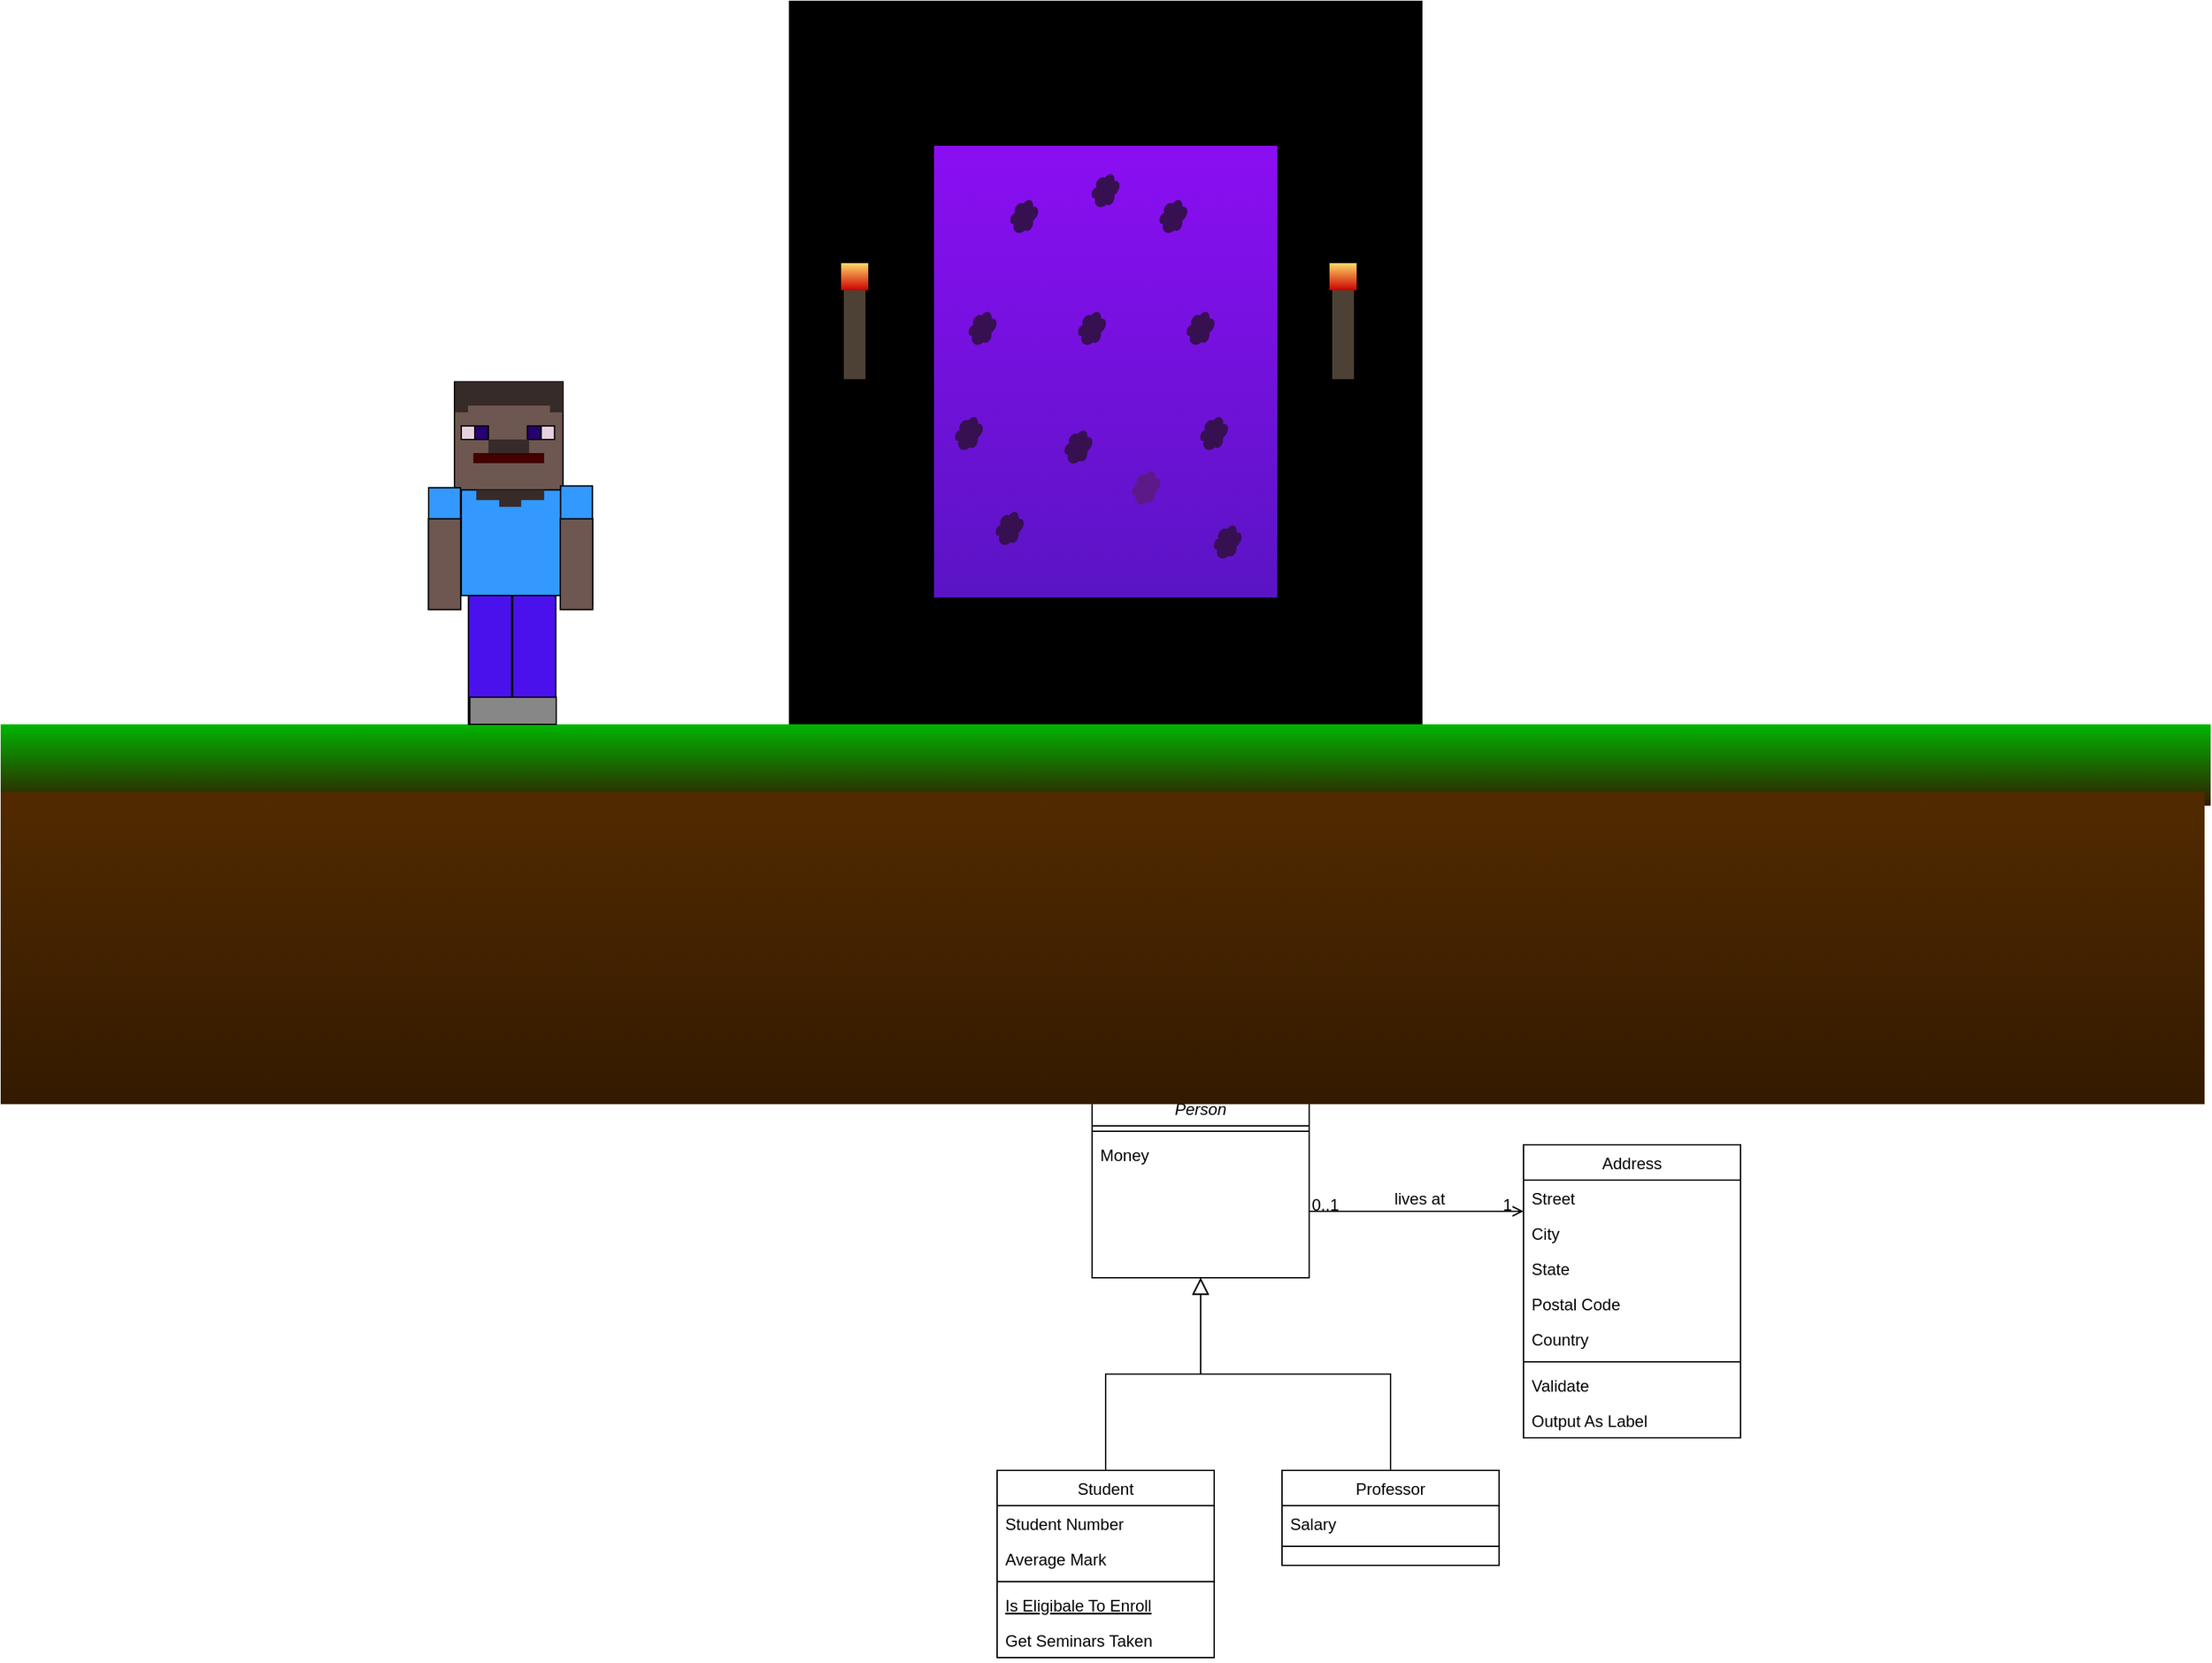 <mxfile version="13.8.8" type="github">
  <diagram id="C5RBs43oDa-KdzZeNtuy" name="Page-1">
    <mxGraphModel dx="2249" dy="1963" grid="1" gridSize="10" guides="1" tooltips="1" connect="1" arrows="1" fold="1" page="1" pageScale="1" pageWidth="827" pageHeight="1169" math="0" shadow="0">
      <root>
        <mxCell id="WIyWlLk6GJQsqaUBKTNV-0" />
        <mxCell id="WIyWlLk6GJQsqaUBKTNV-1" parent="WIyWlLk6GJQsqaUBKTNV-0" />
        <mxCell id="zkfFHV4jXpPFQw0GAbJ--0" value="Person" style="swimlane;fontStyle=2;align=center;verticalAlign=top;childLayout=stackLayout;horizontal=1;startSize=26;horizontalStack=0;resizeParent=1;resizeLast=0;collapsible=1;marginBottom=0;rounded=0;shadow=0;strokeWidth=1;" parent="WIyWlLk6GJQsqaUBKTNV-1" vertex="1">
          <mxGeometry x="190" y="80" width="160" height="138" as="geometry">
            <mxRectangle x="230" y="140" width="160" height="26" as="alternateBounds" />
          </mxGeometry>
        </mxCell>
        <mxCell id="zkfFHV4jXpPFQw0GAbJ--4" value="" style="line;html=1;strokeWidth=1;align=left;verticalAlign=middle;spacingTop=-1;spacingLeft=3;spacingRight=3;rotatable=0;labelPosition=right;points=[];portConstraint=eastwest;" parent="zkfFHV4jXpPFQw0GAbJ--0" vertex="1">
          <mxGeometry y="26" width="160" height="8" as="geometry" />
        </mxCell>
        <mxCell id="zkfFHV4jXpPFQw0GAbJ--5" value="Money" style="text;align=left;verticalAlign=top;spacingLeft=4;spacingRight=4;overflow=hidden;rotatable=0;points=[[0,0.5],[1,0.5]];portConstraint=eastwest;" parent="zkfFHV4jXpPFQw0GAbJ--0" vertex="1">
          <mxGeometry y="34" width="160" height="26" as="geometry" />
        </mxCell>
        <mxCell id="zkfFHV4jXpPFQw0GAbJ--6" value="Student" style="swimlane;fontStyle=0;align=center;verticalAlign=top;childLayout=stackLayout;horizontal=1;startSize=26;horizontalStack=0;resizeParent=1;resizeLast=0;collapsible=1;marginBottom=0;rounded=0;shadow=0;strokeWidth=1;" parent="WIyWlLk6GJQsqaUBKTNV-1" vertex="1">
          <mxGeometry x="120" y="360" width="160" height="138" as="geometry">
            <mxRectangle x="130" y="380" width="160" height="26" as="alternateBounds" />
          </mxGeometry>
        </mxCell>
        <mxCell id="zkfFHV4jXpPFQw0GAbJ--7" value="Student Number" style="text;align=left;verticalAlign=top;spacingLeft=4;spacingRight=4;overflow=hidden;rotatable=0;points=[[0,0.5],[1,0.5]];portConstraint=eastwest;" parent="zkfFHV4jXpPFQw0GAbJ--6" vertex="1">
          <mxGeometry y="26" width="160" height="26" as="geometry" />
        </mxCell>
        <mxCell id="zkfFHV4jXpPFQw0GAbJ--8" value="Average Mark" style="text;align=left;verticalAlign=top;spacingLeft=4;spacingRight=4;overflow=hidden;rotatable=0;points=[[0,0.5],[1,0.5]];portConstraint=eastwest;rounded=0;shadow=0;html=0;" parent="zkfFHV4jXpPFQw0GAbJ--6" vertex="1">
          <mxGeometry y="52" width="160" height="26" as="geometry" />
        </mxCell>
        <mxCell id="zkfFHV4jXpPFQw0GAbJ--9" value="" style="line;html=1;strokeWidth=1;align=left;verticalAlign=middle;spacingTop=-1;spacingLeft=3;spacingRight=3;rotatable=0;labelPosition=right;points=[];portConstraint=eastwest;" parent="zkfFHV4jXpPFQw0GAbJ--6" vertex="1">
          <mxGeometry y="78" width="160" height="8" as="geometry" />
        </mxCell>
        <mxCell id="zkfFHV4jXpPFQw0GAbJ--10" value="Is Eligibale To Enroll" style="text;align=left;verticalAlign=top;spacingLeft=4;spacingRight=4;overflow=hidden;rotatable=0;points=[[0,0.5],[1,0.5]];portConstraint=eastwest;fontStyle=4" parent="zkfFHV4jXpPFQw0GAbJ--6" vertex="1">
          <mxGeometry y="86" width="160" height="26" as="geometry" />
        </mxCell>
        <mxCell id="zkfFHV4jXpPFQw0GAbJ--11" value="Get Seminars Taken" style="text;align=left;verticalAlign=top;spacingLeft=4;spacingRight=4;overflow=hidden;rotatable=0;points=[[0,0.5],[1,0.5]];portConstraint=eastwest;" parent="zkfFHV4jXpPFQw0GAbJ--6" vertex="1">
          <mxGeometry y="112" width="160" height="26" as="geometry" />
        </mxCell>
        <mxCell id="zkfFHV4jXpPFQw0GAbJ--12" value="" style="endArrow=block;endSize=10;endFill=0;shadow=0;strokeWidth=1;rounded=0;edgeStyle=elbowEdgeStyle;elbow=vertical;" parent="WIyWlLk6GJQsqaUBKTNV-1" source="zkfFHV4jXpPFQw0GAbJ--6" target="zkfFHV4jXpPFQw0GAbJ--0" edge="1">
          <mxGeometry width="160" relative="1" as="geometry">
            <mxPoint x="200" y="203" as="sourcePoint" />
            <mxPoint x="200" y="203" as="targetPoint" />
          </mxGeometry>
        </mxCell>
        <mxCell id="zkfFHV4jXpPFQw0GAbJ--13" value="Professor" style="swimlane;fontStyle=0;align=center;verticalAlign=top;childLayout=stackLayout;horizontal=1;startSize=26;horizontalStack=0;resizeParent=1;resizeLast=0;collapsible=1;marginBottom=0;rounded=0;shadow=0;strokeWidth=1;" parent="WIyWlLk6GJQsqaUBKTNV-1" vertex="1">
          <mxGeometry x="330" y="360" width="160" height="70" as="geometry">
            <mxRectangle x="340" y="380" width="170" height="26" as="alternateBounds" />
          </mxGeometry>
        </mxCell>
        <mxCell id="zkfFHV4jXpPFQw0GAbJ--14" value="Salary" style="text;align=left;verticalAlign=top;spacingLeft=4;spacingRight=4;overflow=hidden;rotatable=0;points=[[0,0.5],[1,0.5]];portConstraint=eastwest;" parent="zkfFHV4jXpPFQw0GAbJ--13" vertex="1">
          <mxGeometry y="26" width="160" height="26" as="geometry" />
        </mxCell>
        <mxCell id="zkfFHV4jXpPFQw0GAbJ--15" value="" style="line;html=1;strokeWidth=1;align=left;verticalAlign=middle;spacingTop=-1;spacingLeft=3;spacingRight=3;rotatable=0;labelPosition=right;points=[];portConstraint=eastwest;" parent="zkfFHV4jXpPFQw0GAbJ--13" vertex="1">
          <mxGeometry y="52" width="160" height="8" as="geometry" />
        </mxCell>
        <mxCell id="zkfFHV4jXpPFQw0GAbJ--16" value="" style="endArrow=block;endSize=10;endFill=0;shadow=0;strokeWidth=1;rounded=0;edgeStyle=elbowEdgeStyle;elbow=vertical;" parent="WIyWlLk6GJQsqaUBKTNV-1" source="zkfFHV4jXpPFQw0GAbJ--13" target="zkfFHV4jXpPFQw0GAbJ--0" edge="1">
          <mxGeometry width="160" relative="1" as="geometry">
            <mxPoint x="210" y="373" as="sourcePoint" />
            <mxPoint x="310" y="271" as="targetPoint" />
          </mxGeometry>
        </mxCell>
        <mxCell id="zkfFHV4jXpPFQw0GAbJ--17" value="Address" style="swimlane;fontStyle=0;align=center;verticalAlign=top;childLayout=stackLayout;horizontal=1;startSize=26;horizontalStack=0;resizeParent=1;resizeLast=0;collapsible=1;marginBottom=0;rounded=0;shadow=0;strokeWidth=1;" parent="WIyWlLk6GJQsqaUBKTNV-1" vertex="1">
          <mxGeometry x="508" y="120" width="160" height="216" as="geometry">
            <mxRectangle x="550" y="140" width="160" height="26" as="alternateBounds" />
          </mxGeometry>
        </mxCell>
        <mxCell id="zkfFHV4jXpPFQw0GAbJ--18" value="Street" style="text;align=left;verticalAlign=top;spacingLeft=4;spacingRight=4;overflow=hidden;rotatable=0;points=[[0,0.5],[1,0.5]];portConstraint=eastwest;" parent="zkfFHV4jXpPFQw0GAbJ--17" vertex="1">
          <mxGeometry y="26" width="160" height="26" as="geometry" />
        </mxCell>
        <mxCell id="zkfFHV4jXpPFQw0GAbJ--19" value="City" style="text;align=left;verticalAlign=top;spacingLeft=4;spacingRight=4;overflow=hidden;rotatable=0;points=[[0,0.5],[1,0.5]];portConstraint=eastwest;rounded=0;shadow=0;html=0;" parent="zkfFHV4jXpPFQw0GAbJ--17" vertex="1">
          <mxGeometry y="52" width="160" height="26" as="geometry" />
        </mxCell>
        <mxCell id="zkfFHV4jXpPFQw0GAbJ--20" value="State" style="text;align=left;verticalAlign=top;spacingLeft=4;spacingRight=4;overflow=hidden;rotatable=0;points=[[0,0.5],[1,0.5]];portConstraint=eastwest;rounded=0;shadow=0;html=0;" parent="zkfFHV4jXpPFQw0GAbJ--17" vertex="1">
          <mxGeometry y="78" width="160" height="26" as="geometry" />
        </mxCell>
        <mxCell id="zkfFHV4jXpPFQw0GAbJ--21" value="Postal Code" style="text;align=left;verticalAlign=top;spacingLeft=4;spacingRight=4;overflow=hidden;rotatable=0;points=[[0,0.5],[1,0.5]];portConstraint=eastwest;rounded=0;shadow=0;html=0;" parent="zkfFHV4jXpPFQw0GAbJ--17" vertex="1">
          <mxGeometry y="104" width="160" height="26" as="geometry" />
        </mxCell>
        <mxCell id="zkfFHV4jXpPFQw0GAbJ--22" value="Country" style="text;align=left;verticalAlign=top;spacingLeft=4;spacingRight=4;overflow=hidden;rotatable=0;points=[[0,0.5],[1,0.5]];portConstraint=eastwest;rounded=0;shadow=0;html=0;" parent="zkfFHV4jXpPFQw0GAbJ--17" vertex="1">
          <mxGeometry y="130" width="160" height="26" as="geometry" />
        </mxCell>
        <mxCell id="zkfFHV4jXpPFQw0GAbJ--23" value="" style="line;html=1;strokeWidth=1;align=left;verticalAlign=middle;spacingTop=-1;spacingLeft=3;spacingRight=3;rotatable=0;labelPosition=right;points=[];portConstraint=eastwest;" parent="zkfFHV4jXpPFQw0GAbJ--17" vertex="1">
          <mxGeometry y="156" width="160" height="8" as="geometry" />
        </mxCell>
        <mxCell id="zkfFHV4jXpPFQw0GAbJ--24" value="Validate" style="text;align=left;verticalAlign=top;spacingLeft=4;spacingRight=4;overflow=hidden;rotatable=0;points=[[0,0.5],[1,0.5]];portConstraint=eastwest;" parent="zkfFHV4jXpPFQw0GAbJ--17" vertex="1">
          <mxGeometry y="164" width="160" height="26" as="geometry" />
        </mxCell>
        <mxCell id="zkfFHV4jXpPFQw0GAbJ--25" value="Output As Label" style="text;align=left;verticalAlign=top;spacingLeft=4;spacingRight=4;overflow=hidden;rotatable=0;points=[[0,0.5],[1,0.5]];portConstraint=eastwest;" parent="zkfFHV4jXpPFQw0GAbJ--17" vertex="1">
          <mxGeometry y="190" width="160" height="26" as="geometry" />
        </mxCell>
        <mxCell id="zkfFHV4jXpPFQw0GAbJ--26" value="" style="endArrow=open;shadow=0;strokeWidth=1;rounded=0;endFill=1;edgeStyle=elbowEdgeStyle;elbow=vertical;" parent="WIyWlLk6GJQsqaUBKTNV-1" source="zkfFHV4jXpPFQw0GAbJ--0" target="zkfFHV4jXpPFQw0GAbJ--17" edge="1">
          <mxGeometry x="0.5" y="41" relative="1" as="geometry">
            <mxPoint x="380" y="192" as="sourcePoint" />
            <mxPoint x="540" y="192" as="targetPoint" />
            <mxPoint x="-40" y="32" as="offset" />
          </mxGeometry>
        </mxCell>
        <mxCell id="zkfFHV4jXpPFQw0GAbJ--27" value="0..1" style="resizable=0;align=left;verticalAlign=bottom;labelBackgroundColor=none;fontSize=12;" parent="zkfFHV4jXpPFQw0GAbJ--26" connectable="0" vertex="1">
          <mxGeometry x="-1" relative="1" as="geometry">
            <mxPoint y="4" as="offset" />
          </mxGeometry>
        </mxCell>
        <mxCell id="zkfFHV4jXpPFQw0GAbJ--28" value="1" style="resizable=0;align=right;verticalAlign=bottom;labelBackgroundColor=none;fontSize=12;" parent="zkfFHV4jXpPFQw0GAbJ--26" connectable="0" vertex="1">
          <mxGeometry x="1" relative="1" as="geometry">
            <mxPoint x="-7" y="4" as="offset" />
          </mxGeometry>
        </mxCell>
        <mxCell id="zkfFHV4jXpPFQw0GAbJ--29" value="lives at" style="text;html=1;resizable=0;points=[];;align=center;verticalAlign=middle;labelBackgroundColor=none;rounded=0;shadow=0;strokeWidth=1;fontSize=12;" parent="zkfFHV4jXpPFQw0GAbJ--26" vertex="1" connectable="0">
          <mxGeometry x="0.5" y="49" relative="1" as="geometry">
            <mxPoint x="-38" y="40" as="offset" />
          </mxGeometry>
        </mxCell>
        <mxCell id="3V0lFy5Hcrdc6yYL49SP-5" value="" style="rounded=0;whiteSpace=wrap;html=1;comic=0;strokeColor=#000000;strokeWidth=107;fillColor=#930DFA;gradientColor=#5215BD;" parent="WIyWlLk6GJQsqaUBKTNV-1" vertex="1">
          <mxGeometry x="20" y="-670" width="360" height="440" as="geometry" />
        </mxCell>
        <mxCell id="3V0lFy5Hcrdc6yYL49SP-9" value="" style="rounded=0;whiteSpace=wrap;html=1;comic=0;strokeColor=#000000;strokeWidth=9;rotation=-90;fillColor=#4D4135;" parent="WIyWlLk6GJQsqaUBKTNV-1" vertex="1">
          <mxGeometry x="-30" y="-497.5" width="90" height="25" as="geometry" />
        </mxCell>
        <mxCell id="3V0lFy5Hcrdc6yYL49SP-10" value="" style="rounded=0;whiteSpace=wrap;html=1;comic=0;strokeColor=#000000;strokeWidth=9;rotation=-90;fillColor=#4D4135;" parent="WIyWlLk6GJQsqaUBKTNV-1" vertex="1">
          <mxGeometry x="330" y="-497.5" width="90" height="25" as="geometry" />
        </mxCell>
        <mxCell id="3V0lFy5Hcrdc6yYL49SP-12" value="" style="rounded=0;whiteSpace=wrap;html=1;comic=0;strokeWidth=9;rotation=-90;fillColor=#CC0000;gradientColor=#FFD966;gradientDirection=west;direction=west;strokeColor=none;" parent="WIyWlLk6GJQsqaUBKTNV-1" vertex="1">
          <mxGeometry x="365" y="-530" width="20" height="20" as="geometry" />
        </mxCell>
        <mxCell id="3V0lFy5Hcrdc6yYL49SP-13" value="" style="rounded=0;whiteSpace=wrap;html=1;comic=0;strokeWidth=9;rotation=-90;fillColor=#CC0000;gradientColor=#FFD966;gradientDirection=west;direction=west;strokeColor=none;" parent="WIyWlLk6GJQsqaUBKTNV-1" vertex="1">
          <mxGeometry x="5" y="-530" width="20" height="20" as="geometry" />
        </mxCell>
        <mxCell id="3V0lFy5Hcrdc6yYL49SP-15" value="" style="rounded=0;whiteSpace=wrap;html=1;comic=0;strokeWidth=1;gradientDirection=south;gradientColor=#331A00;fillColor=#00B500;strokeColor=none;" parent="WIyWlLk6GJQsqaUBKTNV-1" vertex="1">
          <mxGeometry x="-614.5" y="-190" width="1629" height="60" as="geometry" />
        </mxCell>
        <mxCell id="3V0lFy5Hcrdc6yYL49SP-16" value="" style="rounded=0;whiteSpace=wrap;html=1;comic=0;strokeWidth=1;gradientColor=#331A00;strokeColor=none;fillColor=#522A00;" parent="WIyWlLk6GJQsqaUBKTNV-1" vertex="1">
          <mxGeometry x="-614.5" y="-140" width="1624.5" height="230" as="geometry" />
        </mxCell>
        <mxCell id="3V0lFy5Hcrdc6yYL49SP-17" value="" style="ellipse;shape=cloud;whiteSpace=wrap;html=1;comic=0;strokeWidth=1;fillColor=#371052;strokeColor=none;rotation=30;" parent="WIyWlLk6GJQsqaUBKTNV-1" vertex="1">
          <mxGeometry x="180" y="-497.5" width="20" height="30" as="geometry" />
        </mxCell>
        <mxCell id="3V0lFy5Hcrdc6yYL49SP-18" value="" style="ellipse;shape=cloud;whiteSpace=wrap;html=1;comic=0;strokeWidth=1;fillColor=#371052;strokeColor=none;rotation=30;" parent="WIyWlLk6GJQsqaUBKTNV-1" vertex="1">
          <mxGeometry x="99.33" y="-497.5" width="20" height="30" as="geometry" />
        </mxCell>
        <mxCell id="3V0lFy5Hcrdc6yYL49SP-19" value="" style="ellipse;shape=cloud;whiteSpace=wrap;html=1;comic=0;strokeWidth=1;fillColor=#371052;strokeColor=none;rotation=30;" parent="WIyWlLk6GJQsqaUBKTNV-1" vertex="1">
          <mxGeometry x="260" y="-497.5" width="20" height="30" as="geometry" />
        </mxCell>
        <mxCell id="3V0lFy5Hcrdc6yYL49SP-20" value="" style="ellipse;shape=cloud;whiteSpace=wrap;html=1;comic=0;strokeWidth=1;fillColor=#371052;strokeColor=none;rotation=30;" parent="WIyWlLk6GJQsqaUBKTNV-1" vertex="1">
          <mxGeometry x="89.33" y="-420" width="20" height="30" as="geometry" />
        </mxCell>
        <mxCell id="3V0lFy5Hcrdc6yYL49SP-21" value="" style="ellipse;shape=cloud;whiteSpace=wrap;html=1;comic=0;strokeWidth=1;fillColor=#371052;strokeColor=none;rotation=30;" parent="WIyWlLk6GJQsqaUBKTNV-1" vertex="1">
          <mxGeometry x="170" y="-410" width="20" height="30" as="geometry" />
        </mxCell>
        <mxCell id="3V0lFy5Hcrdc6yYL49SP-22" value="" style="ellipse;shape=cloud;whiteSpace=wrap;html=1;comic=0;strokeWidth=1;strokeColor=none;rotation=30;fillColor=#5B1A87;" parent="WIyWlLk6GJQsqaUBKTNV-1" vertex="1">
          <mxGeometry x="220" y="-380" width="20" height="30" as="geometry" />
        </mxCell>
        <mxCell id="3V0lFy5Hcrdc6yYL49SP-23" value="" style="ellipse;shape=cloud;whiteSpace=wrap;html=1;comic=0;strokeWidth=1;fillColor=#371052;strokeColor=none;rotation=30;" parent="WIyWlLk6GJQsqaUBKTNV-1" vertex="1">
          <mxGeometry x="280" y="-340" width="20" height="30" as="geometry" />
        </mxCell>
        <mxCell id="3V0lFy5Hcrdc6yYL49SP-24" value="" style="ellipse;shape=cloud;whiteSpace=wrap;html=1;comic=0;strokeWidth=1;fillColor=#371052;strokeColor=none;rotation=30;" parent="WIyWlLk6GJQsqaUBKTNV-1" vertex="1">
          <mxGeometry x="119.33" y="-350" width="20" height="30" as="geometry" />
        </mxCell>
        <mxCell id="3V0lFy5Hcrdc6yYL49SP-25" value="" style="ellipse;shape=cloud;whiteSpace=wrap;html=1;comic=0;strokeWidth=1;fillColor=#371052;strokeColor=none;rotation=30;" parent="WIyWlLk6GJQsqaUBKTNV-1" vertex="1">
          <mxGeometry x="190" y="-599" width="20" height="30" as="geometry" />
        </mxCell>
        <mxCell id="3V0lFy5Hcrdc6yYL49SP-26" value="" style="ellipse;shape=cloud;whiteSpace=wrap;html=1;comic=0;strokeWidth=1;fillColor=#371052;strokeColor=none;rotation=30;" parent="WIyWlLk6GJQsqaUBKTNV-1" vertex="1">
          <mxGeometry x="240" y="-580" width="20" height="30" as="geometry" />
        </mxCell>
        <mxCell id="3V0lFy5Hcrdc6yYL49SP-27" value="" style="ellipse;shape=cloud;whiteSpace=wrap;html=1;comic=0;strokeWidth=1;fillColor=#371052;strokeColor=none;rotation=30;" parent="WIyWlLk6GJQsqaUBKTNV-1" vertex="1">
          <mxGeometry x="270" y="-420" width="20" height="30" as="geometry" />
        </mxCell>
        <mxCell id="3V0lFy5Hcrdc6yYL49SP-28" value="" style="ellipse;shape=cloud;whiteSpace=wrap;html=1;comic=0;strokeWidth=1;fillColor=#371052;strokeColor=none;rotation=30;" parent="WIyWlLk6GJQsqaUBKTNV-1" vertex="1">
          <mxGeometry x="130" y="-580" width="20" height="30" as="geometry" />
        </mxCell>
        <mxCell id="ScEqLUmw5oNHO-DYPjXm-2" value="" style="whiteSpace=wrap;html=1;aspect=fixed;fillColor=#6E5751;" vertex="1" parent="WIyWlLk6GJQsqaUBKTNV-1">
          <mxGeometry x="-280" y="-442.5" width="80" height="80" as="geometry" />
        </mxCell>
        <mxCell id="ScEqLUmw5oNHO-DYPjXm-4" value="" style="rounded=0;whiteSpace=wrap;html=1;rotation=90;fillColor=#3399FF;" vertex="1" parent="WIyWlLk6GJQsqaUBKTNV-1">
          <mxGeometry x="-274.99" y="-362.81" width="77.82" height="77.82" as="geometry" />
        </mxCell>
        <mxCell id="ScEqLUmw5oNHO-DYPjXm-6" value="" style="rounded=0;whiteSpace=wrap;html=1;rotation=90;fillColor=#4B11ED;" vertex="1" parent="WIyWlLk6GJQsqaUBKTNV-1">
          <mxGeometry x="-268.75" y="-253.43" width="95" height="31.87" as="geometry" />
        </mxCell>
        <mxCell id="ScEqLUmw5oNHO-DYPjXm-9" value="" style="rounded=0;whiteSpace=wrap;html=1;rotation=90;fillColor=#3399FF;" vertex="1" parent="WIyWlLk6GJQsqaUBKTNV-1">
          <mxGeometry x="-234.06" y="-333.47" width="88.06" height="23.47" as="geometry" />
        </mxCell>
        <mxCell id="ScEqLUmw5oNHO-DYPjXm-11" value="" style="whiteSpace=wrap;html=1;aspect=fixed;fillColor=#E6D0DE;" vertex="1" parent="WIyWlLk6GJQsqaUBKTNV-1">
          <mxGeometry x="-275" y="-410" width="10" height="10" as="geometry" />
        </mxCell>
        <mxCell id="ScEqLUmw5oNHO-DYPjXm-17" value="" style="whiteSpace=wrap;html=1;aspect=fixed;fillColor=#E6D0DE;" vertex="1" parent="WIyWlLk6GJQsqaUBKTNV-1">
          <mxGeometry x="-216.25" y="-410" width="10" height="10" as="geometry" />
        </mxCell>
        <mxCell id="ScEqLUmw5oNHO-DYPjXm-20" value="" style="whiteSpace=wrap;html=1;aspect=fixed;strokeColor=#000000;fillColor=#260170;" vertex="1" parent="WIyWlLk6GJQsqaUBKTNV-1">
          <mxGeometry x="-265" y="-410" width="10" height="10" as="geometry" />
        </mxCell>
        <mxCell id="ScEqLUmw5oNHO-DYPjXm-21" value="" style="whiteSpace=wrap;html=1;aspect=fixed;strokeColor=#000000;fillColor=#260170;" vertex="1" parent="WIyWlLk6GJQsqaUBKTNV-1">
          <mxGeometry x="-226.25" y="-410" width="10" height="10" as="geometry" />
        </mxCell>
        <mxCell id="ScEqLUmw5oNHO-DYPjXm-25" value="" style="rounded=0;whiteSpace=wrap;html=1;rotation=90;fillColor=#3399FF;" vertex="1" parent="WIyWlLk6GJQsqaUBKTNV-1">
          <mxGeometry x="-330.66" y="-332.81" width="86.74" height="23.47" as="geometry" />
        </mxCell>
        <mxCell id="ScEqLUmw5oNHO-DYPjXm-26" value="" style="rounded=0;whiteSpace=wrap;html=1;rotation=90;fillColor=#6E5751;" vertex="1" parent="WIyWlLk6GJQsqaUBKTNV-1">
          <mxGeometry x="-320.76" y="-320" width="66.93" height="23.85" as="geometry" />
        </mxCell>
        <mxCell id="ScEqLUmw5oNHO-DYPjXm-27" value="" style="rounded=0;whiteSpace=wrap;html=1;rotation=90;fillColor=#6E5751;" vertex="1" parent="WIyWlLk6GJQsqaUBKTNV-1">
          <mxGeometry x="-223.5" y="-320" width="66.93" height="23.85" as="geometry" />
        </mxCell>
        <mxCell id="ScEqLUmw5oNHO-DYPjXm-28" value="" style="rounded=0;whiteSpace=wrap;html=1;fillColor=#362B28;strokeColor=none;" vertex="1" parent="WIyWlLk6GJQsqaUBKTNV-1">
          <mxGeometry x="-255" y="-400" width="30" height="10" as="geometry" />
        </mxCell>
        <mxCell id="ScEqLUmw5oNHO-DYPjXm-29" value="" style="rounded=0;whiteSpace=wrap;html=1;fillColor=#420000;strokeColor=none;" vertex="1" parent="WIyWlLk6GJQsqaUBKTNV-1">
          <mxGeometry x="-266.09" y="-390" width="52.18" height="7.5" as="geometry" />
        </mxCell>
        <mxCell id="ScEqLUmw5oNHO-DYPjXm-30" value="" style="rounded=0;whiteSpace=wrap;html=1;fillColor=#362B28;strokeColor=none;" vertex="1" parent="WIyWlLk6GJQsqaUBKTNV-1">
          <mxGeometry x="-263.91" y="-362.81" width="50" height="7.5" as="geometry" />
        </mxCell>
        <mxCell id="ScEqLUmw5oNHO-DYPjXm-31" value="" style="rounded=0;whiteSpace=wrap;html=1;fillColor=#362B28;strokeColor=none;" vertex="1" parent="WIyWlLk6GJQsqaUBKTNV-1">
          <mxGeometry x="-247.04" y="-357.81" width="16.25" height="7.5" as="geometry" />
        </mxCell>
        <mxCell id="ScEqLUmw5oNHO-DYPjXm-32" value="" style="rounded=0;whiteSpace=wrap;html=1;rotation=90;fillColor=#4B11ED;" vertex="1" parent="WIyWlLk6GJQsqaUBKTNV-1">
          <mxGeometry x="-301.25" y="-253.43" width="95" height="31.87" as="geometry" />
        </mxCell>
        <mxCell id="ScEqLUmw5oNHO-DYPjXm-34" value="" style="rounded=0;whiteSpace=wrap;html=1;fillColor=#878787;" vertex="1" parent="WIyWlLk6GJQsqaUBKTNV-1">
          <mxGeometry x="-268.75" y="-210" width="63.75" height="20" as="geometry" />
        </mxCell>
        <mxCell id="ScEqLUmw5oNHO-DYPjXm-38" value="" style="rounded=0;whiteSpace=wrap;html=1;fillColor=#362B28;strokeColor=none;" vertex="1" parent="WIyWlLk6GJQsqaUBKTNV-1">
          <mxGeometry x="-279.58" y="-442.5" width="79.58" height="17.5" as="geometry" />
        </mxCell>
        <mxCell id="ScEqLUmw5oNHO-DYPjXm-39" value="" style="rounded=0;whiteSpace=wrap;html=1;fillColor=#362B28;strokeColor=none;" vertex="1" parent="WIyWlLk6GJQsqaUBKTNV-1">
          <mxGeometry x="-279.58" y="-430" width="9.58" height="10" as="geometry" />
        </mxCell>
        <mxCell id="ScEqLUmw5oNHO-DYPjXm-41" value="" style="rounded=0;whiteSpace=wrap;html=1;fillColor=#362B28;strokeColor=none;" vertex="1" parent="WIyWlLk6GJQsqaUBKTNV-1">
          <mxGeometry x="-209.58" y="-430" width="9.58" height="10" as="geometry" />
        </mxCell>
      </root>
    </mxGraphModel>
  </diagram>
</mxfile>
